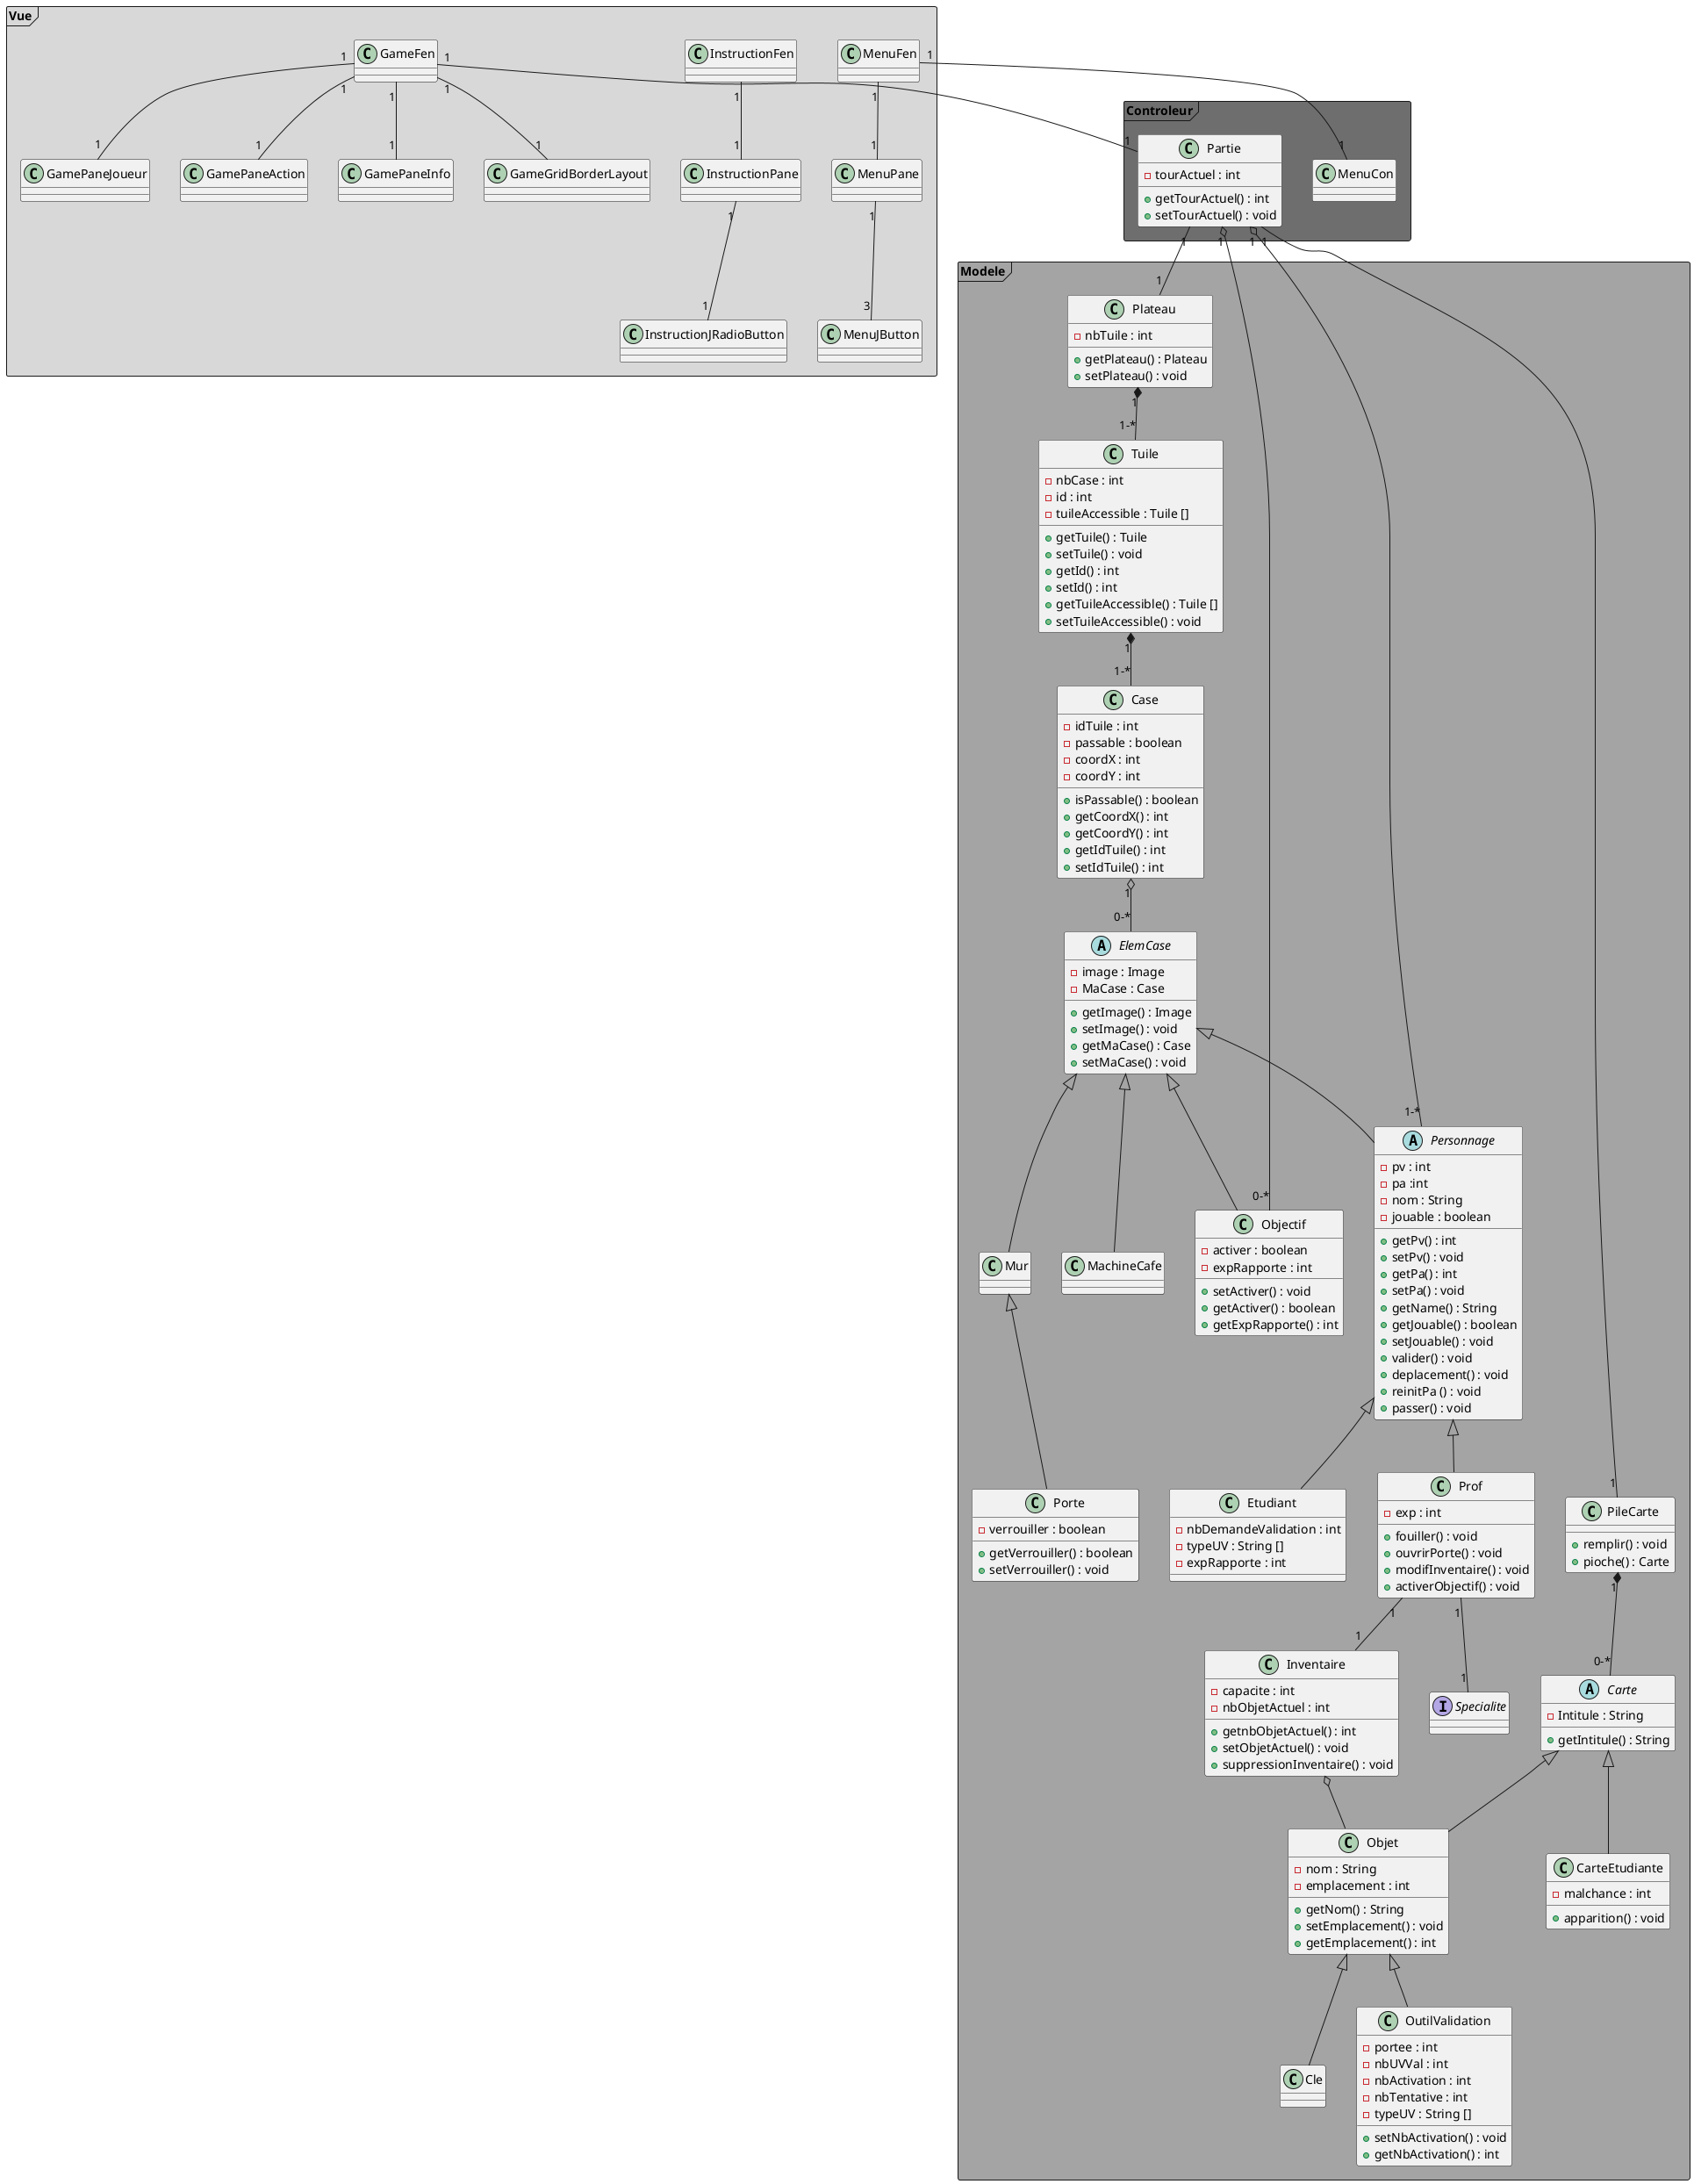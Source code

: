 @startuml
'Classe

Package  "Modele" <<Frame>> #A4A4A4 {
    class Plateau {
    - nbTuile : int
    + getPlateau() : Plateau
    + setPlateau() : void
    }
    class Tuile {
    - nbCase : int
    - id : int
    - tuileAccessible : Tuile []
    + getTuile() : Tuile
    + setTuile() : void
    + getId() : int
    + setId() : int
    + getTuileAccessible() : Tuile []
    + setTuileAccessible() : void
    }
    class Case{
    - idTuile : int
    - passable : boolean
    - coordX : int
    - coordY : int
    + isPassable() : boolean
    + getCoordX() : int
    + getCoordY() : int
    + getIdTuile() : int
    + setIdTuile() : int
    }
    abstract class ElemCase {
    - image : Image
    - MaCase : Case
    + getImage() : Image
    + setImage() : void
    + getMaCase() : Case
    +setMaCase() : void
    }
    class Mur
    class Porte {
    - verrouiller : boolean
    + getVerrouiller() : boolean
    + setVerrouiller() : void
    }
    class Objectif {
    - activer : boolean
    - expRapporte : int
    + setActiver() : void
    + getActiver() : boolean
    + getExpRapporte() : int
    }
    class MachineCafe
    abstract class Personnage {
    - pv : int
    - pa :int
    - nom : String
    - jouable : boolean
    + getPv() : int
    + setPv() : void
    + getPa() : int
    + setPa() : void
    + getName() : String
    + getJouable() : boolean
    + setJouable() : void
    'Attaque'
    + valider() : void
    + deplacement() : void
    + reinitPa () : void
    + passer() : void
    }
    class Prof {
     - exp : int
     + fouiller() : void
     + ouvrirPorte() : void
     + modifInventaire() : void
     + activerObjectif() : void
    }
    class Etudiant {
    - nbDemandeValidation : int
    - typeUV : String []
    - expRapporte : int
    }
    interface Specialite
    class Inventaire {
    - capacite : int
    - nbObjetActuel : int
    + getnbObjetActuel() : int
    + setObjetActuel() : void
    + suppressionInventaire() : void
    }
    class Objet {
    - nom : String
    - emplacement : int
    + getNom() : String
    + setEmplacement() : void
    + getEmplacement() : int
    }
    class Cle
    class OutilValidation {
    - portee : int
    - nbUVVal : int
    - nbActivation : int
    - nbTentative : int
    - typeUV : String []
    + setNbActivation() : void
    + getNbActivation() : int

    }
    abstract class Carte {
    - Intitule : String
    + getIntitule() : String
    }
    class CarteEtudiante {
    - malchance : int
    + apparition() : void
    }
    class PileCarte {
    + remplir() : void
    + pioche() : Carte
    }
}
Package "Controleur" <<Frame>> #6E6E6E {
    class Partie {
    - tourActuel : int
    + getTourActuel() : int
    + setTourActuel() : void
    }
    class MenuCon {

    }
}
Package "Vue" <<Frame>> #D8D8D8 {
    class MenuFen
    class MenuPane
    class MenuJButton
    class InstructionFen
    class InstructionPane
    class InstructionJRadioButton
    class GameFen
    class GamePaneJoueur
    class GamePaneAction
    class GamePaneInfo
    class GameGridBorderLayout
}
' Relation
MenuFen "1" -- "1" MenuPane
MenuPane "1" -- "3" MenuJButton
InstructionFen "1" -- "1" InstructionPane
InstructionPane "1" -- "1" InstructionJRadioButton
GameFen "1" -- "1" GamePaneJoueur
GameFen "1" -- "1" GamePaneAction
GameFen "1" -- "1" GamePaneInfo
GameFen "1" -- "1" GameGridBorderLayout
MenuCon "1" -- "1" MenuFen
GameFen "1" -- "1" Partie
Plateau "1" *-- "1-*" Tuile
Tuile "1" *-- "1-*" Case
Case "1" o-- "0-*" ElemCase
ElemCase <|-- Mur
ElemCase <|-- Objectif
ElemCase <|-- MachineCafe
ElemCase <|-- Personnage
Mur <|-- Porte
Personnage <|-- Etudiant
Personnage <|-- Prof
Prof "1" -- "1" Inventaire
Inventaire o-- Objet
Objet <|-- Cle
Objet <|-- OutilValidation
Carte <|-- Objet
Carte <|-- CarteEtudiante
PileCarte "1" *-- "0-*" Carte
Partie "1" o-- "1-*" Personnage
Partie "1" -- "1" Plateau
Prof "1" -- "1" Specialite
Partie "1" -- "1" PileCarte
Partie "1" o-- "0-*" Objectif
@enduml